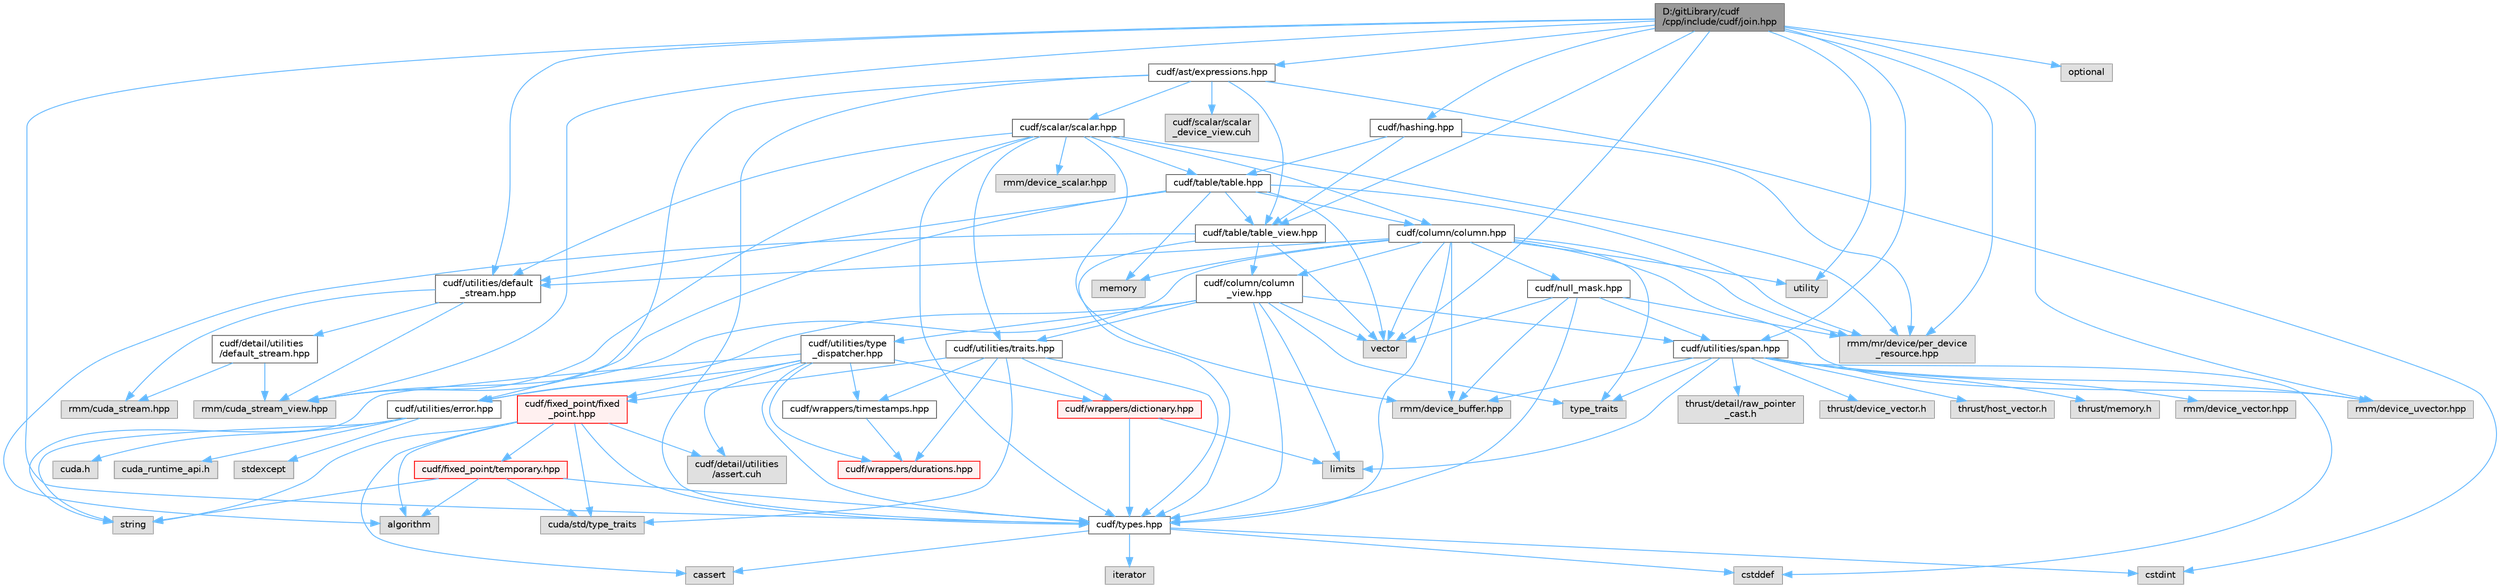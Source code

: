 digraph "D:/gitLibrary/cudf/cpp/include/cudf/join.hpp"
{
 // LATEX_PDF_SIZE
  bgcolor="transparent";
  edge [fontname=Helvetica,fontsize=10,labelfontname=Helvetica,labelfontsize=10];
  node [fontname=Helvetica,fontsize=10,shape=box,height=0.2,width=0.4];
  Node1 [id="Node000001",label="D:/gitLibrary/cudf\l/cpp/include/cudf/join.hpp",height=0.2,width=0.4,color="gray40", fillcolor="grey60", style="filled", fontcolor="black",tooltip=" "];
  Node1 -> Node2 [id="edge1_Node000001_Node000002",color="steelblue1",style="solid",tooltip=" "];
  Node2 [id="Node000002",label="cudf/ast/expressions.hpp",height=0.2,width=0.4,color="grey40", fillcolor="white", style="filled",URL="$expressions_8hpp.html",tooltip=" "];
  Node2 -> Node3 [id="edge2_Node000002_Node000003",color="steelblue1",style="solid",tooltip=" "];
  Node3 [id="Node000003",label="cudf/scalar/scalar.hpp",height=0.2,width=0.4,color="grey40", fillcolor="white", style="filled",URL="$scalar_8hpp.html",tooltip="Class definitions for cudf::scalar"];
  Node3 -> Node4 [id="edge3_Node000003_Node000004",color="steelblue1",style="solid",tooltip=" "];
  Node4 [id="Node000004",label="cudf/column/column.hpp",height=0.2,width=0.4,color="grey40", fillcolor="white", style="filled",URL="$column_8hpp.html",tooltip="Class definition for cudf::column"];
  Node4 -> Node5 [id="edge4_Node000004_Node000005",color="steelblue1",style="solid",tooltip=" "];
  Node5 [id="Node000005",label="cudf/column/column\l_view.hpp",height=0.2,width=0.4,color="grey40", fillcolor="white", style="filled",URL="$column__view_8hpp.html",tooltip="column view class definitions"];
  Node5 -> Node6 [id="edge5_Node000005_Node000006",color="steelblue1",style="solid",tooltip=" "];
  Node6 [id="Node000006",label="cudf/types.hpp",height=0.2,width=0.4,color="grey40", fillcolor="white", style="filled",URL="$types_8hpp.html",tooltip="Type declarations for libcudf."];
  Node6 -> Node7 [id="edge6_Node000006_Node000007",color="steelblue1",style="solid",tooltip=" "];
  Node7 [id="Node000007",label="cassert",height=0.2,width=0.4,color="grey60", fillcolor="#E0E0E0", style="filled",tooltip=" "];
  Node6 -> Node8 [id="edge7_Node000006_Node000008",color="steelblue1",style="solid",tooltip=" "];
  Node8 [id="Node000008",label="cstddef",height=0.2,width=0.4,color="grey60", fillcolor="#E0E0E0", style="filled",tooltip=" "];
  Node6 -> Node9 [id="edge8_Node000006_Node000009",color="steelblue1",style="solid",tooltip=" "];
  Node9 [id="Node000009",label="cstdint",height=0.2,width=0.4,color="grey60", fillcolor="#E0E0E0", style="filled",tooltip=" "];
  Node6 -> Node10 [id="edge9_Node000006_Node000010",color="steelblue1",style="solid",tooltip=" "];
  Node10 [id="Node000010",label="iterator",height=0.2,width=0.4,color="grey60", fillcolor="#E0E0E0", style="filled",tooltip=" "];
  Node5 -> Node11 [id="edge10_Node000005_Node000011",color="steelblue1",style="solid",tooltip=" "];
  Node11 [id="Node000011",label="cudf/utilities/error.hpp",height=0.2,width=0.4,color="grey40", fillcolor="white", style="filled",URL="$error_8hpp.html",tooltip=" "];
  Node11 -> Node12 [id="edge11_Node000011_Node000012",color="steelblue1",style="solid",tooltip=" "];
  Node12 [id="Node000012",label="cuda.h",height=0.2,width=0.4,color="grey60", fillcolor="#E0E0E0", style="filled",tooltip=" "];
  Node11 -> Node13 [id="edge12_Node000011_Node000013",color="steelblue1",style="solid",tooltip=" "];
  Node13 [id="Node000013",label="cuda_runtime_api.h",height=0.2,width=0.4,color="grey60", fillcolor="#E0E0E0", style="filled",tooltip=" "];
  Node11 -> Node14 [id="edge13_Node000011_Node000014",color="steelblue1",style="solid",tooltip=" "];
  Node14 [id="Node000014",label="stdexcept",height=0.2,width=0.4,color="grey60", fillcolor="#E0E0E0", style="filled",tooltip=" "];
  Node11 -> Node15 [id="edge14_Node000011_Node000015",color="steelblue1",style="solid",tooltip=" "];
  Node15 [id="Node000015",label="string",height=0.2,width=0.4,color="grey60", fillcolor="#E0E0E0", style="filled",tooltip=" "];
  Node5 -> Node16 [id="edge15_Node000005_Node000016",color="steelblue1",style="solid",tooltip=" "];
  Node16 [id="Node000016",label="cudf/utilities/span.hpp",height=0.2,width=0.4,color="grey40", fillcolor="white", style="filled",URL="$span_8hpp.html",tooltip=" "];
  Node16 -> Node17 [id="edge16_Node000016_Node000017",color="steelblue1",style="solid",tooltip=" "];
  Node17 [id="Node000017",label="rmm/device_buffer.hpp",height=0.2,width=0.4,color="grey60", fillcolor="#E0E0E0", style="filled",tooltip=" "];
  Node16 -> Node18 [id="edge17_Node000016_Node000018",color="steelblue1",style="solid",tooltip=" "];
  Node18 [id="Node000018",label="rmm/device_uvector.hpp",height=0.2,width=0.4,color="grey60", fillcolor="#E0E0E0", style="filled",tooltip=" "];
  Node16 -> Node19 [id="edge18_Node000016_Node000019",color="steelblue1",style="solid",tooltip=" "];
  Node19 [id="Node000019",label="rmm/device_vector.hpp",height=0.2,width=0.4,color="grey60", fillcolor="#E0E0E0", style="filled",tooltip=" "];
  Node16 -> Node20 [id="edge19_Node000016_Node000020",color="steelblue1",style="solid",tooltip=" "];
  Node20 [id="Node000020",label="thrust/detail/raw_pointer\l_cast.h",height=0.2,width=0.4,color="grey60", fillcolor="#E0E0E0", style="filled",tooltip=" "];
  Node16 -> Node21 [id="edge20_Node000016_Node000021",color="steelblue1",style="solid",tooltip=" "];
  Node21 [id="Node000021",label="thrust/device_vector.h",height=0.2,width=0.4,color="grey60", fillcolor="#E0E0E0", style="filled",tooltip=" "];
  Node16 -> Node22 [id="edge21_Node000016_Node000022",color="steelblue1",style="solid",tooltip=" "];
  Node22 [id="Node000022",label="thrust/host_vector.h",height=0.2,width=0.4,color="grey60", fillcolor="#E0E0E0", style="filled",tooltip=" "];
  Node16 -> Node23 [id="edge22_Node000016_Node000023",color="steelblue1",style="solid",tooltip=" "];
  Node23 [id="Node000023",label="thrust/memory.h",height=0.2,width=0.4,color="grey60", fillcolor="#E0E0E0", style="filled",tooltip=" "];
  Node16 -> Node8 [id="edge23_Node000016_Node000008",color="steelblue1",style="solid",tooltip=" "];
  Node16 -> Node24 [id="edge24_Node000016_Node000024",color="steelblue1",style="solid",tooltip=" "];
  Node24 [id="Node000024",label="limits",height=0.2,width=0.4,color="grey60", fillcolor="#E0E0E0", style="filled",tooltip=" "];
  Node16 -> Node25 [id="edge25_Node000016_Node000025",color="steelblue1",style="solid",tooltip=" "];
  Node25 [id="Node000025",label="type_traits",height=0.2,width=0.4,color="grey60", fillcolor="#E0E0E0", style="filled",tooltip=" "];
  Node5 -> Node26 [id="edge26_Node000005_Node000026",color="steelblue1",style="solid",tooltip=" "];
  Node26 [id="Node000026",label="cudf/utilities/traits.hpp",height=0.2,width=0.4,color="grey40", fillcolor="white", style="filled",URL="$traits_8hpp.html",tooltip=" "];
  Node26 -> Node27 [id="edge27_Node000026_Node000027",color="steelblue1",style="solid",tooltip=" "];
  Node27 [id="Node000027",label="cudf/fixed_point/fixed\l_point.hpp",height=0.2,width=0.4,color="red", fillcolor="#FFF0F0", style="filled",URL="$fixed__point_8hpp.html",tooltip="Class definition for fixed point data type"];
  Node27 -> Node28 [id="edge28_Node000027_Node000028",color="steelblue1",style="solid",tooltip=" "];
  Node28 [id="Node000028",label="cudf/detail/utilities\l/assert.cuh",height=0.2,width=0.4,color="grey60", fillcolor="#E0E0E0", style="filled",tooltip=" "];
  Node27 -> Node29 [id="edge29_Node000027_Node000029",color="steelblue1",style="solid",tooltip=" "];
  Node29 [id="Node000029",label="cudf/fixed_point/temporary.hpp",height=0.2,width=0.4,color="red", fillcolor="#FFF0F0", style="filled",URL="$temporary_8hpp.html",tooltip=" "];
  Node29 -> Node6 [id="edge30_Node000029_Node000006",color="steelblue1",style="solid",tooltip=" "];
  Node29 -> Node32 [id="edge31_Node000029_Node000032",color="steelblue1",style="solid",tooltip=" "];
  Node32 [id="Node000032",label="cuda/std/type_traits",height=0.2,width=0.4,color="grey60", fillcolor="#E0E0E0", style="filled",tooltip=" "];
  Node29 -> Node33 [id="edge32_Node000029_Node000033",color="steelblue1",style="solid",tooltip=" "];
  Node33 [id="Node000033",label="algorithm",height=0.2,width=0.4,color="grey60", fillcolor="#E0E0E0", style="filled",tooltip=" "];
  Node29 -> Node15 [id="edge33_Node000029_Node000015",color="steelblue1",style="solid",tooltip=" "];
  Node27 -> Node6 [id="edge34_Node000027_Node000006",color="steelblue1",style="solid",tooltip=" "];
  Node27 -> Node32 [id="edge35_Node000027_Node000032",color="steelblue1",style="solid",tooltip=" "];
  Node27 -> Node33 [id="edge36_Node000027_Node000033",color="steelblue1",style="solid",tooltip=" "];
  Node27 -> Node7 [id="edge37_Node000027_Node000007",color="steelblue1",style="solid",tooltip=" "];
  Node27 -> Node15 [id="edge38_Node000027_Node000015",color="steelblue1",style="solid",tooltip=" "];
  Node26 -> Node6 [id="edge39_Node000026_Node000006",color="steelblue1",style="solid",tooltip=" "];
  Node26 -> Node35 [id="edge40_Node000026_Node000035",color="steelblue1",style="solid",tooltip=" "];
  Node35 [id="Node000035",label="cudf/wrappers/dictionary.hpp",height=0.2,width=0.4,color="red", fillcolor="#FFF0F0", style="filled",URL="$dictionary_8hpp.html",tooltip="Concrete type definition for dictionary columns."];
  Node35 -> Node6 [id="edge41_Node000035_Node000006",color="steelblue1",style="solid",tooltip=" "];
  Node35 -> Node24 [id="edge42_Node000035_Node000024",color="steelblue1",style="solid",tooltip=" "];
  Node26 -> Node37 [id="edge43_Node000026_Node000037",color="steelblue1",style="solid",tooltip=" "];
  Node37 [id="Node000037",label="cudf/wrappers/durations.hpp",height=0.2,width=0.4,color="red", fillcolor="#FFF0F0", style="filled",URL="$durations_8hpp.html",tooltip="Concrete type definitions for int32_t and int64_t durations in varying resolutions."];
  Node26 -> Node39 [id="edge44_Node000026_Node000039",color="steelblue1",style="solid",tooltip=" "];
  Node39 [id="Node000039",label="cudf/wrappers/timestamps.hpp",height=0.2,width=0.4,color="grey40", fillcolor="white", style="filled",URL="$timestamps_8hpp.html",tooltip="Concrete type definitions for int32_t and int64_t timestamps in varying resolutions as durations sinc..."];
  Node39 -> Node37 [id="edge45_Node000039_Node000037",color="steelblue1",style="solid",tooltip=" "];
  Node26 -> Node32 [id="edge46_Node000026_Node000032",color="steelblue1",style="solid",tooltip=" "];
  Node5 -> Node40 [id="edge47_Node000005_Node000040",color="steelblue1",style="solid",tooltip=" "];
  Node40 [id="Node000040",label="cudf/utilities/type\l_dispatcher.hpp",height=0.2,width=0.4,color="grey40", fillcolor="white", style="filled",URL="$type__dispatcher_8hpp.html",tooltip="Defines the mapping between cudf::type_id runtime type information and concrete C++ types."];
  Node40 -> Node28 [id="edge48_Node000040_Node000028",color="steelblue1",style="solid",tooltip=" "];
  Node40 -> Node27 [id="edge49_Node000040_Node000027",color="steelblue1",style="solid",tooltip=" "];
  Node40 -> Node6 [id="edge50_Node000040_Node000006",color="steelblue1",style="solid",tooltip=" "];
  Node40 -> Node11 [id="edge51_Node000040_Node000011",color="steelblue1",style="solid",tooltip=" "];
  Node40 -> Node35 [id="edge52_Node000040_Node000035",color="steelblue1",style="solid",tooltip=" "];
  Node40 -> Node37 [id="edge53_Node000040_Node000037",color="steelblue1",style="solid",tooltip=" "];
  Node40 -> Node39 [id="edge54_Node000040_Node000039",color="steelblue1",style="solid",tooltip=" "];
  Node40 -> Node15 [id="edge55_Node000040_Node000015",color="steelblue1",style="solid",tooltip=" "];
  Node5 -> Node24 [id="edge56_Node000005_Node000024",color="steelblue1",style="solid",tooltip=" "];
  Node5 -> Node25 [id="edge57_Node000005_Node000025",color="steelblue1",style="solid",tooltip=" "];
  Node5 -> Node41 [id="edge58_Node000005_Node000041",color="steelblue1",style="solid",tooltip=" "];
  Node41 [id="Node000041",label="vector",height=0.2,width=0.4,color="grey60", fillcolor="#E0E0E0", style="filled",tooltip=" "];
  Node4 -> Node42 [id="edge59_Node000004_Node000042",color="steelblue1",style="solid",tooltip=" "];
  Node42 [id="Node000042",label="cudf/null_mask.hpp",height=0.2,width=0.4,color="grey40", fillcolor="white", style="filled",URL="$null__mask_8hpp.html",tooltip="APIs for managing validity bitmasks"];
  Node42 -> Node6 [id="edge60_Node000042_Node000006",color="steelblue1",style="solid",tooltip=" "];
  Node42 -> Node16 [id="edge61_Node000042_Node000016",color="steelblue1",style="solid",tooltip=" "];
  Node42 -> Node17 [id="edge62_Node000042_Node000017",color="steelblue1",style="solid",tooltip=" "];
  Node42 -> Node43 [id="edge63_Node000042_Node000043",color="steelblue1",style="solid",tooltip=" "];
  Node43 [id="Node000043",label="rmm/mr/device/per_device\l_resource.hpp",height=0.2,width=0.4,color="grey60", fillcolor="#E0E0E0", style="filled",tooltip=" "];
  Node42 -> Node41 [id="edge64_Node000042_Node000041",color="steelblue1",style="solid",tooltip=" "];
  Node4 -> Node6 [id="edge65_Node000004_Node000006",color="steelblue1",style="solid",tooltip=" "];
  Node4 -> Node44 [id="edge66_Node000004_Node000044",color="steelblue1",style="solid",tooltip=" "];
  Node44 [id="Node000044",label="cudf/utilities/default\l_stream.hpp",height=0.2,width=0.4,color="grey40", fillcolor="white", style="filled",URL="$utilities_2default__stream_8hpp.html",tooltip=" "];
  Node44 -> Node45 [id="edge67_Node000044_Node000045",color="steelblue1",style="solid",tooltip=" "];
  Node45 [id="Node000045",label="cudf/detail/utilities\l/default_stream.hpp",height=0.2,width=0.4,color="grey40", fillcolor="white", style="filled",URL="$detail_2utilities_2default__stream_8hpp.html",tooltip=" "];
  Node45 -> Node46 [id="edge68_Node000045_Node000046",color="steelblue1",style="solid",tooltip=" "];
  Node46 [id="Node000046",label="rmm/cuda_stream.hpp",height=0.2,width=0.4,color="grey60", fillcolor="#E0E0E0", style="filled",tooltip=" "];
  Node45 -> Node47 [id="edge69_Node000045_Node000047",color="steelblue1",style="solid",tooltip=" "];
  Node47 [id="Node000047",label="rmm/cuda_stream_view.hpp",height=0.2,width=0.4,color="grey60", fillcolor="#E0E0E0", style="filled",tooltip=" "];
  Node44 -> Node46 [id="edge70_Node000044_Node000046",color="steelblue1",style="solid",tooltip=" "];
  Node44 -> Node47 [id="edge71_Node000044_Node000047",color="steelblue1",style="solid",tooltip=" "];
  Node4 -> Node47 [id="edge72_Node000004_Node000047",color="steelblue1",style="solid",tooltip=" "];
  Node4 -> Node17 [id="edge73_Node000004_Node000017",color="steelblue1",style="solid",tooltip=" "];
  Node4 -> Node18 [id="edge74_Node000004_Node000018",color="steelblue1",style="solid",tooltip=" "];
  Node4 -> Node43 [id="edge75_Node000004_Node000043",color="steelblue1",style="solid",tooltip=" "];
  Node4 -> Node48 [id="edge76_Node000004_Node000048",color="steelblue1",style="solid",tooltip=" "];
  Node48 [id="Node000048",label="memory",height=0.2,width=0.4,color="grey60", fillcolor="#E0E0E0", style="filled",tooltip=" "];
  Node4 -> Node25 [id="edge77_Node000004_Node000025",color="steelblue1",style="solid",tooltip=" "];
  Node4 -> Node49 [id="edge78_Node000004_Node000049",color="steelblue1",style="solid",tooltip=" "];
  Node49 [id="Node000049",label="utility",height=0.2,width=0.4,color="grey60", fillcolor="#E0E0E0", style="filled",tooltip=" "];
  Node4 -> Node41 [id="edge79_Node000004_Node000041",color="steelblue1",style="solid",tooltip=" "];
  Node3 -> Node50 [id="edge80_Node000003_Node000050",color="steelblue1",style="solid",tooltip=" "];
  Node50 [id="Node000050",label="cudf/table/table.hpp",height=0.2,width=0.4,color="grey40", fillcolor="white", style="filled",URL="$table_8hpp.html",tooltip="Class definition for cudf::table"];
  Node50 -> Node4 [id="edge81_Node000050_Node000004",color="steelblue1",style="solid",tooltip=" "];
  Node50 -> Node51 [id="edge82_Node000050_Node000051",color="steelblue1",style="solid",tooltip=" "];
  Node51 [id="Node000051",label="cudf/table/table_view.hpp",height=0.2,width=0.4,color="grey40", fillcolor="white", style="filled",URL="$table__view_8hpp.html",tooltip="Class definitions for (mutable)_table_view"];
  Node51 -> Node5 [id="edge83_Node000051_Node000005",color="steelblue1",style="solid",tooltip=" "];
  Node51 -> Node6 [id="edge84_Node000051_Node000006",color="steelblue1",style="solid",tooltip=" "];
  Node51 -> Node33 [id="edge85_Node000051_Node000033",color="steelblue1",style="solid",tooltip=" "];
  Node51 -> Node41 [id="edge86_Node000051_Node000041",color="steelblue1",style="solid",tooltip=" "];
  Node50 -> Node44 [id="edge87_Node000050_Node000044",color="steelblue1",style="solid",tooltip=" "];
  Node50 -> Node47 [id="edge88_Node000050_Node000047",color="steelblue1",style="solid",tooltip=" "];
  Node50 -> Node43 [id="edge89_Node000050_Node000043",color="steelblue1",style="solid",tooltip=" "];
  Node50 -> Node48 [id="edge90_Node000050_Node000048",color="steelblue1",style="solid",tooltip=" "];
  Node50 -> Node41 [id="edge91_Node000050_Node000041",color="steelblue1",style="solid",tooltip=" "];
  Node3 -> Node6 [id="edge92_Node000003_Node000006",color="steelblue1",style="solid",tooltip=" "];
  Node3 -> Node44 [id="edge93_Node000003_Node000044",color="steelblue1",style="solid",tooltip=" "];
  Node3 -> Node26 [id="edge94_Node000003_Node000026",color="steelblue1",style="solid",tooltip=" "];
  Node3 -> Node47 [id="edge95_Node000003_Node000047",color="steelblue1",style="solid",tooltip=" "];
  Node3 -> Node17 [id="edge96_Node000003_Node000017",color="steelblue1",style="solid",tooltip=" "];
  Node3 -> Node52 [id="edge97_Node000003_Node000052",color="steelblue1",style="solid",tooltip=" "];
  Node52 [id="Node000052",label="rmm/device_scalar.hpp",height=0.2,width=0.4,color="grey60", fillcolor="#E0E0E0", style="filled",tooltip=" "];
  Node3 -> Node43 [id="edge98_Node000003_Node000043",color="steelblue1",style="solid",tooltip=" "];
  Node2 -> Node53 [id="edge99_Node000002_Node000053",color="steelblue1",style="solid",tooltip=" "];
  Node53 [id="Node000053",label="cudf/scalar/scalar\l_device_view.cuh",height=0.2,width=0.4,color="grey60", fillcolor="#E0E0E0", style="filled",tooltip=" "];
  Node2 -> Node51 [id="edge100_Node000002_Node000051",color="steelblue1",style="solid",tooltip=" "];
  Node2 -> Node6 [id="edge101_Node000002_Node000006",color="steelblue1",style="solid",tooltip=" "];
  Node2 -> Node11 [id="edge102_Node000002_Node000011",color="steelblue1",style="solid",tooltip=" "];
  Node2 -> Node9 [id="edge103_Node000002_Node000009",color="steelblue1",style="solid",tooltip=" "];
  Node1 -> Node54 [id="edge104_Node000001_Node000054",color="steelblue1",style="solid",tooltip=" "];
  Node54 [id="Node000054",label="cudf/hashing.hpp",height=0.2,width=0.4,color="grey40", fillcolor="white", style="filled",URL="$hashing_8hpp.html",tooltip=" "];
  Node54 -> Node50 [id="edge105_Node000054_Node000050",color="steelblue1",style="solid",tooltip=" "];
  Node54 -> Node51 [id="edge106_Node000054_Node000051",color="steelblue1",style="solid",tooltip=" "];
  Node54 -> Node43 [id="edge107_Node000054_Node000043",color="steelblue1",style="solid",tooltip=" "];
  Node1 -> Node51 [id="edge108_Node000001_Node000051",color="steelblue1",style="solid",tooltip=" "];
  Node1 -> Node6 [id="edge109_Node000001_Node000006",color="steelblue1",style="solid",tooltip=" "];
  Node1 -> Node44 [id="edge110_Node000001_Node000044",color="steelblue1",style="solid",tooltip=" "];
  Node1 -> Node16 [id="edge111_Node000001_Node000016",color="steelblue1",style="solid",tooltip=" "];
  Node1 -> Node47 [id="edge112_Node000001_Node000047",color="steelblue1",style="solid",tooltip=" "];
  Node1 -> Node18 [id="edge113_Node000001_Node000018",color="steelblue1",style="solid",tooltip=" "];
  Node1 -> Node43 [id="edge114_Node000001_Node000043",color="steelblue1",style="solid",tooltip=" "];
  Node1 -> Node55 [id="edge115_Node000001_Node000055",color="steelblue1",style="solid",tooltip=" "];
  Node55 [id="Node000055",label="optional",height=0.2,width=0.4,color="grey60", fillcolor="#E0E0E0", style="filled",tooltip=" "];
  Node1 -> Node49 [id="edge116_Node000001_Node000049",color="steelblue1",style="solid",tooltip=" "];
  Node1 -> Node41 [id="edge117_Node000001_Node000041",color="steelblue1",style="solid",tooltip=" "];
}
